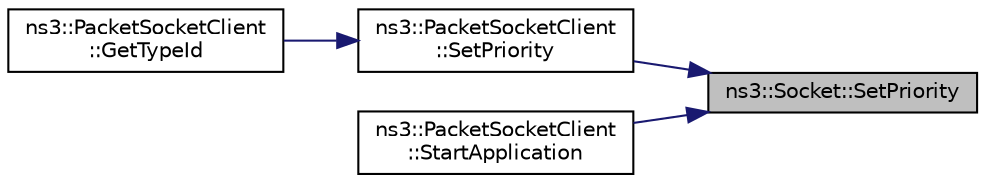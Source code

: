 digraph "ns3::Socket::SetPriority"
{
 // LATEX_PDF_SIZE
  edge [fontname="Helvetica",fontsize="10",labelfontname="Helvetica",labelfontsize="10"];
  node [fontname="Helvetica",fontsize="10",shape=record];
  rankdir="RL";
  Node1 [label="ns3::Socket::SetPriority",height=0.2,width=0.4,color="black", fillcolor="grey75", style="filled", fontcolor="black",tooltip="Manually set the socket priority."];
  Node1 -> Node2 [dir="back",color="midnightblue",fontsize="10",style="solid",fontname="Helvetica"];
  Node2 [label="ns3::PacketSocketClient\l::SetPriority",height=0.2,width=0.4,color="black", fillcolor="white", style="filled",URL="$classns3_1_1_packet_socket_client.html#a93229ac3c07d5e6a049d515a684cc15a",tooltip="Manually set the socket priority."];
  Node2 -> Node3 [dir="back",color="midnightblue",fontsize="10",style="solid",fontname="Helvetica"];
  Node3 [label="ns3::PacketSocketClient\l::GetTypeId",height=0.2,width=0.4,color="black", fillcolor="white", style="filled",URL="$classns3_1_1_packet_socket_client.html#a0a45e7e1e1441f28ca706d52bdd24d95",tooltip="Get the type ID."];
  Node1 -> Node4 [dir="back",color="midnightblue",fontsize="10",style="solid",fontname="Helvetica"];
  Node4 [label="ns3::PacketSocketClient\l::StartApplication",height=0.2,width=0.4,color="black", fillcolor="white", style="filled",URL="$classns3_1_1_packet_socket_client.html#a51fe7978d43291735b363a7060512c37",tooltip="Application specific startup code."];
}
